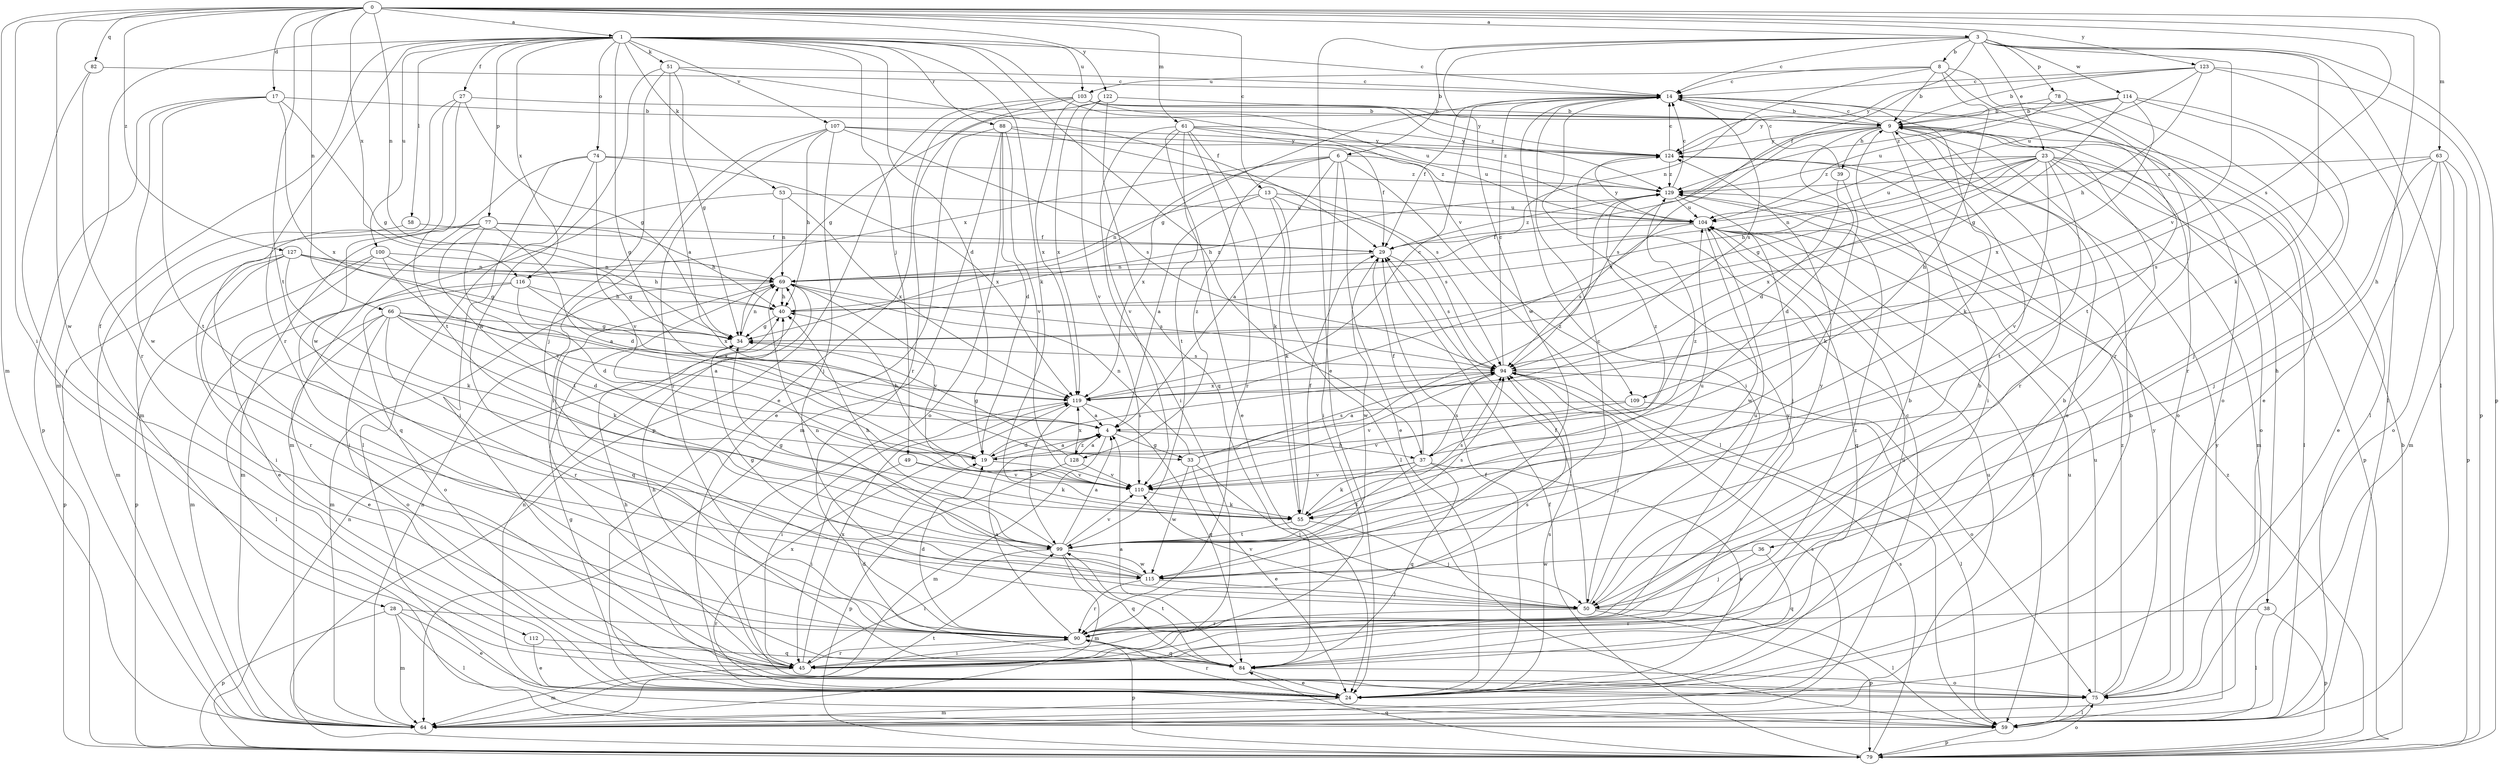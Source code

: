 strict digraph  {
0;
1;
3;
4;
6;
8;
9;
13;
14;
17;
19;
23;
24;
27;
28;
29;
33;
34;
36;
37;
38;
39;
40;
45;
49;
50;
51;
53;
55;
58;
59;
61;
63;
64;
66;
69;
74;
75;
77;
78;
79;
82;
84;
88;
90;
94;
99;
100;
103;
104;
107;
109;
110;
112;
114;
115;
116;
119;
122;
123;
124;
127;
128;
129;
0 -> 1  [label=a];
0 -> 3  [label=a];
0 -> 13  [label=c];
0 -> 17  [label=d];
0 -> 36  [label=h];
0 -> 45  [label=i];
0 -> 61  [label=m];
0 -> 63  [label=m];
0 -> 64  [label=m];
0 -> 66  [label=n];
0 -> 69  [label=n];
0 -> 82  [label=q];
0 -> 94  [label=s];
0 -> 99  [label=t];
0 -> 112  [label=w];
0 -> 116  [label=x];
0 -> 122  [label=y];
0 -> 123  [label=y];
0 -> 127  [label=z];
1 -> 14  [label=c];
1 -> 19  [label=d];
1 -> 27  [label=f];
1 -> 28  [label=f];
1 -> 33  [label=g];
1 -> 37  [label=h];
1 -> 49  [label=j];
1 -> 51  [label=k];
1 -> 53  [label=k];
1 -> 55  [label=k];
1 -> 58  [label=l];
1 -> 64  [label=m];
1 -> 74  [label=o];
1 -> 77  [label=p];
1 -> 88  [label=r];
1 -> 90  [label=r];
1 -> 100  [label=u];
1 -> 103  [label=u];
1 -> 107  [label=v];
1 -> 109  [label=v];
1 -> 116  [label=x];
3 -> 6  [label=b];
3 -> 8  [label=b];
3 -> 14  [label=c];
3 -> 23  [label=e];
3 -> 24  [label=e];
3 -> 29  [label=f];
3 -> 55  [label=k];
3 -> 59  [label=l];
3 -> 78  [label=p];
3 -> 79  [label=p];
3 -> 109  [label=v];
3 -> 114  [label=w];
3 -> 115  [label=w];
4 -> 19  [label=d];
4 -> 33  [label=g];
4 -> 37  [label=h];
4 -> 64  [label=m];
4 -> 128  [label=z];
6 -> 4  [label=a];
6 -> 24  [label=e];
6 -> 45  [label=i];
6 -> 59  [label=l];
6 -> 116  [label=x];
6 -> 119  [label=x];
6 -> 128  [label=z];
6 -> 129  [label=z];
8 -> 9  [label=b];
8 -> 14  [label=c];
8 -> 37  [label=h];
8 -> 69  [label=n];
8 -> 90  [label=r];
8 -> 99  [label=t];
8 -> 103  [label=u];
9 -> 14  [label=c];
9 -> 19  [label=d];
9 -> 24  [label=e];
9 -> 38  [label=h];
9 -> 39  [label=h];
9 -> 45  [label=i];
9 -> 75  [label=o];
9 -> 90  [label=r];
9 -> 94  [label=s];
9 -> 119  [label=x];
9 -> 124  [label=y];
13 -> 4  [label=a];
13 -> 55  [label=k];
13 -> 59  [label=l];
13 -> 69  [label=n];
13 -> 94  [label=s];
13 -> 104  [label=u];
14 -> 9  [label=b];
14 -> 29  [label=f];
14 -> 34  [label=g];
14 -> 45  [label=i];
14 -> 55  [label=k];
14 -> 75  [label=o];
14 -> 94  [label=s];
17 -> 9  [label=b];
17 -> 34  [label=g];
17 -> 79  [label=p];
17 -> 99  [label=t];
17 -> 115  [label=w];
17 -> 119  [label=x];
19 -> 4  [label=a];
19 -> 40  [label=h];
19 -> 94  [label=s];
19 -> 110  [label=v];
23 -> 34  [label=g];
23 -> 40  [label=h];
23 -> 59  [label=l];
23 -> 64  [label=m];
23 -> 69  [label=n];
23 -> 75  [label=o];
23 -> 79  [label=p];
23 -> 99  [label=t];
23 -> 104  [label=u];
23 -> 110  [label=v];
23 -> 119  [label=x];
23 -> 129  [label=z];
24 -> 9  [label=b];
24 -> 29  [label=f];
24 -> 34  [label=g];
24 -> 64  [label=m];
24 -> 90  [label=r];
24 -> 94  [label=s];
24 -> 104  [label=u];
24 -> 119  [label=x];
27 -> 9  [label=b];
27 -> 34  [label=g];
27 -> 64  [label=m];
27 -> 99  [label=t];
27 -> 115  [label=w];
28 -> 24  [label=e];
28 -> 59  [label=l];
28 -> 64  [label=m];
28 -> 79  [label=p];
28 -> 90  [label=r];
29 -> 69  [label=n];
29 -> 94  [label=s];
29 -> 115  [label=w];
29 -> 129  [label=z];
33 -> 24  [label=e];
33 -> 50  [label=j];
33 -> 69  [label=n];
33 -> 94  [label=s];
33 -> 115  [label=w];
33 -> 129  [label=z];
34 -> 69  [label=n];
34 -> 94  [label=s];
36 -> 50  [label=j];
36 -> 84  [label=q];
36 -> 115  [label=w];
37 -> 24  [label=e];
37 -> 29  [label=f];
37 -> 55  [label=k];
37 -> 84  [label=q];
37 -> 94  [label=s];
37 -> 99  [label=t];
37 -> 110  [label=v];
37 -> 129  [label=z];
38 -> 59  [label=l];
38 -> 79  [label=p];
38 -> 90  [label=r];
39 -> 14  [label=c];
39 -> 19  [label=d];
39 -> 55  [label=k];
40 -> 34  [label=g];
40 -> 129  [label=z];
45 -> 9  [label=b];
45 -> 40  [label=h];
45 -> 64  [label=m];
45 -> 90  [label=r];
45 -> 119  [label=x];
45 -> 124  [label=y];
45 -> 129  [label=z];
49 -> 45  [label=i];
49 -> 55  [label=k];
49 -> 110  [label=v];
50 -> 29  [label=f];
50 -> 59  [label=l];
50 -> 79  [label=p];
50 -> 90  [label=r];
50 -> 104  [label=u];
50 -> 110  [label=v];
50 -> 124  [label=y];
51 -> 4  [label=a];
51 -> 14  [label=c];
51 -> 29  [label=f];
51 -> 34  [label=g];
51 -> 50  [label=j];
51 -> 115  [label=w];
53 -> 69  [label=n];
53 -> 84  [label=q];
53 -> 104  [label=u];
53 -> 119  [label=x];
55 -> 29  [label=f];
55 -> 50  [label=j];
55 -> 94  [label=s];
55 -> 99  [label=t];
58 -> 29  [label=f];
58 -> 64  [label=m];
59 -> 69  [label=n];
59 -> 79  [label=p];
59 -> 104  [label=u];
59 -> 124  [label=y];
61 -> 24  [label=e];
61 -> 29  [label=f];
61 -> 45  [label=i];
61 -> 55  [label=k];
61 -> 90  [label=r];
61 -> 99  [label=t];
61 -> 110  [label=v];
61 -> 124  [label=y];
61 -> 129  [label=z];
63 -> 24  [label=e];
63 -> 50  [label=j];
63 -> 64  [label=m];
63 -> 75  [label=o];
63 -> 79  [label=p];
63 -> 94  [label=s];
63 -> 129  [label=z];
64 -> 14  [label=c];
64 -> 69  [label=n];
64 -> 94  [label=s];
64 -> 99  [label=t];
64 -> 104  [label=u];
66 -> 4  [label=a];
66 -> 19  [label=d];
66 -> 24  [label=e];
66 -> 34  [label=g];
66 -> 55  [label=k];
66 -> 59  [label=l];
66 -> 75  [label=o];
66 -> 90  [label=r];
66 -> 119  [label=x];
69 -> 40  [label=h];
69 -> 64  [label=m];
69 -> 84  [label=q];
69 -> 94  [label=s];
69 -> 110  [label=v];
74 -> 45  [label=i];
74 -> 59  [label=l];
74 -> 64  [label=m];
74 -> 110  [label=v];
74 -> 119  [label=x];
74 -> 129  [label=z];
75 -> 40  [label=h];
75 -> 59  [label=l];
75 -> 104  [label=u];
75 -> 124  [label=y];
75 -> 129  [label=z];
77 -> 19  [label=d];
77 -> 29  [label=f];
77 -> 40  [label=h];
77 -> 45  [label=i];
77 -> 64  [label=m];
77 -> 99  [label=t];
77 -> 110  [label=v];
78 -> 9  [label=b];
78 -> 24  [label=e];
78 -> 59  [label=l];
78 -> 104  [label=u];
79 -> 9  [label=b];
79 -> 29  [label=f];
79 -> 69  [label=n];
79 -> 75  [label=o];
79 -> 84  [label=q];
79 -> 94  [label=s];
79 -> 129  [label=z];
82 -> 14  [label=c];
82 -> 45  [label=i];
82 -> 90  [label=r];
84 -> 4  [label=a];
84 -> 9  [label=b];
84 -> 19  [label=d];
84 -> 24  [label=e];
84 -> 75  [label=o];
84 -> 99  [label=t];
88 -> 19  [label=d];
88 -> 24  [label=e];
88 -> 64  [label=m];
88 -> 75  [label=o];
88 -> 94  [label=s];
88 -> 110  [label=v];
88 -> 124  [label=y];
90 -> 4  [label=a];
90 -> 9  [label=b];
90 -> 19  [label=d];
90 -> 45  [label=i];
90 -> 79  [label=p];
90 -> 84  [label=q];
90 -> 94  [label=s];
94 -> 14  [label=c];
94 -> 50  [label=j];
94 -> 75  [label=o];
94 -> 110  [label=v];
94 -> 119  [label=x];
99 -> 4  [label=a];
99 -> 34  [label=g];
99 -> 40  [label=h];
99 -> 45  [label=i];
99 -> 64  [label=m];
99 -> 84  [label=q];
99 -> 94  [label=s];
99 -> 104  [label=u];
99 -> 110  [label=v];
99 -> 115  [label=w];
100 -> 4  [label=a];
100 -> 24  [label=e];
100 -> 34  [label=g];
100 -> 69  [label=n];
100 -> 79  [label=p];
103 -> 9  [label=b];
103 -> 24  [label=e];
103 -> 79  [label=p];
103 -> 90  [label=r];
103 -> 104  [label=u];
103 -> 119  [label=x];
103 -> 124  [label=y];
103 -> 129  [label=z];
104 -> 29  [label=f];
104 -> 59  [label=l];
104 -> 84  [label=q];
104 -> 94  [label=s];
104 -> 115  [label=w];
104 -> 124  [label=y];
107 -> 40  [label=h];
107 -> 45  [label=i];
107 -> 50  [label=j];
107 -> 90  [label=r];
107 -> 94  [label=s];
107 -> 104  [label=u];
107 -> 124  [label=y];
109 -> 4  [label=a];
109 -> 59  [label=l];
109 -> 110  [label=v];
110 -> 55  [label=k];
110 -> 129  [label=z];
112 -> 24  [label=e];
112 -> 84  [label=q];
114 -> 9  [label=b];
114 -> 34  [label=g];
114 -> 50  [label=j];
114 -> 90  [label=r];
114 -> 119  [label=x];
114 -> 124  [label=y];
114 -> 129  [label=z];
115 -> 14  [label=c];
115 -> 34  [label=g];
115 -> 50  [label=j];
115 -> 69  [label=n];
115 -> 90  [label=r];
116 -> 19  [label=d];
116 -> 40  [label=h];
116 -> 64  [label=m];
116 -> 75  [label=o];
116 -> 119  [label=x];
119 -> 4  [label=a];
119 -> 14  [label=c];
119 -> 45  [label=i];
119 -> 84  [label=q];
119 -> 99  [label=t];
122 -> 9  [label=b];
122 -> 34  [label=g];
122 -> 84  [label=q];
122 -> 110  [label=v];
122 -> 119  [label=x];
123 -> 9  [label=b];
123 -> 14  [label=c];
123 -> 40  [label=h];
123 -> 59  [label=l];
123 -> 79  [label=p];
123 -> 104  [label=u];
123 -> 124  [label=y];
124 -> 14  [label=c];
124 -> 129  [label=z];
127 -> 34  [label=g];
127 -> 40  [label=h];
127 -> 45  [label=i];
127 -> 55  [label=k];
127 -> 69  [label=n];
127 -> 79  [label=p];
127 -> 90  [label=r];
128 -> 4  [label=a];
128 -> 34  [label=g];
128 -> 79  [label=p];
128 -> 110  [label=v];
128 -> 119  [label=x];
129 -> 14  [label=c];
129 -> 50  [label=j];
129 -> 104  [label=u];
}
